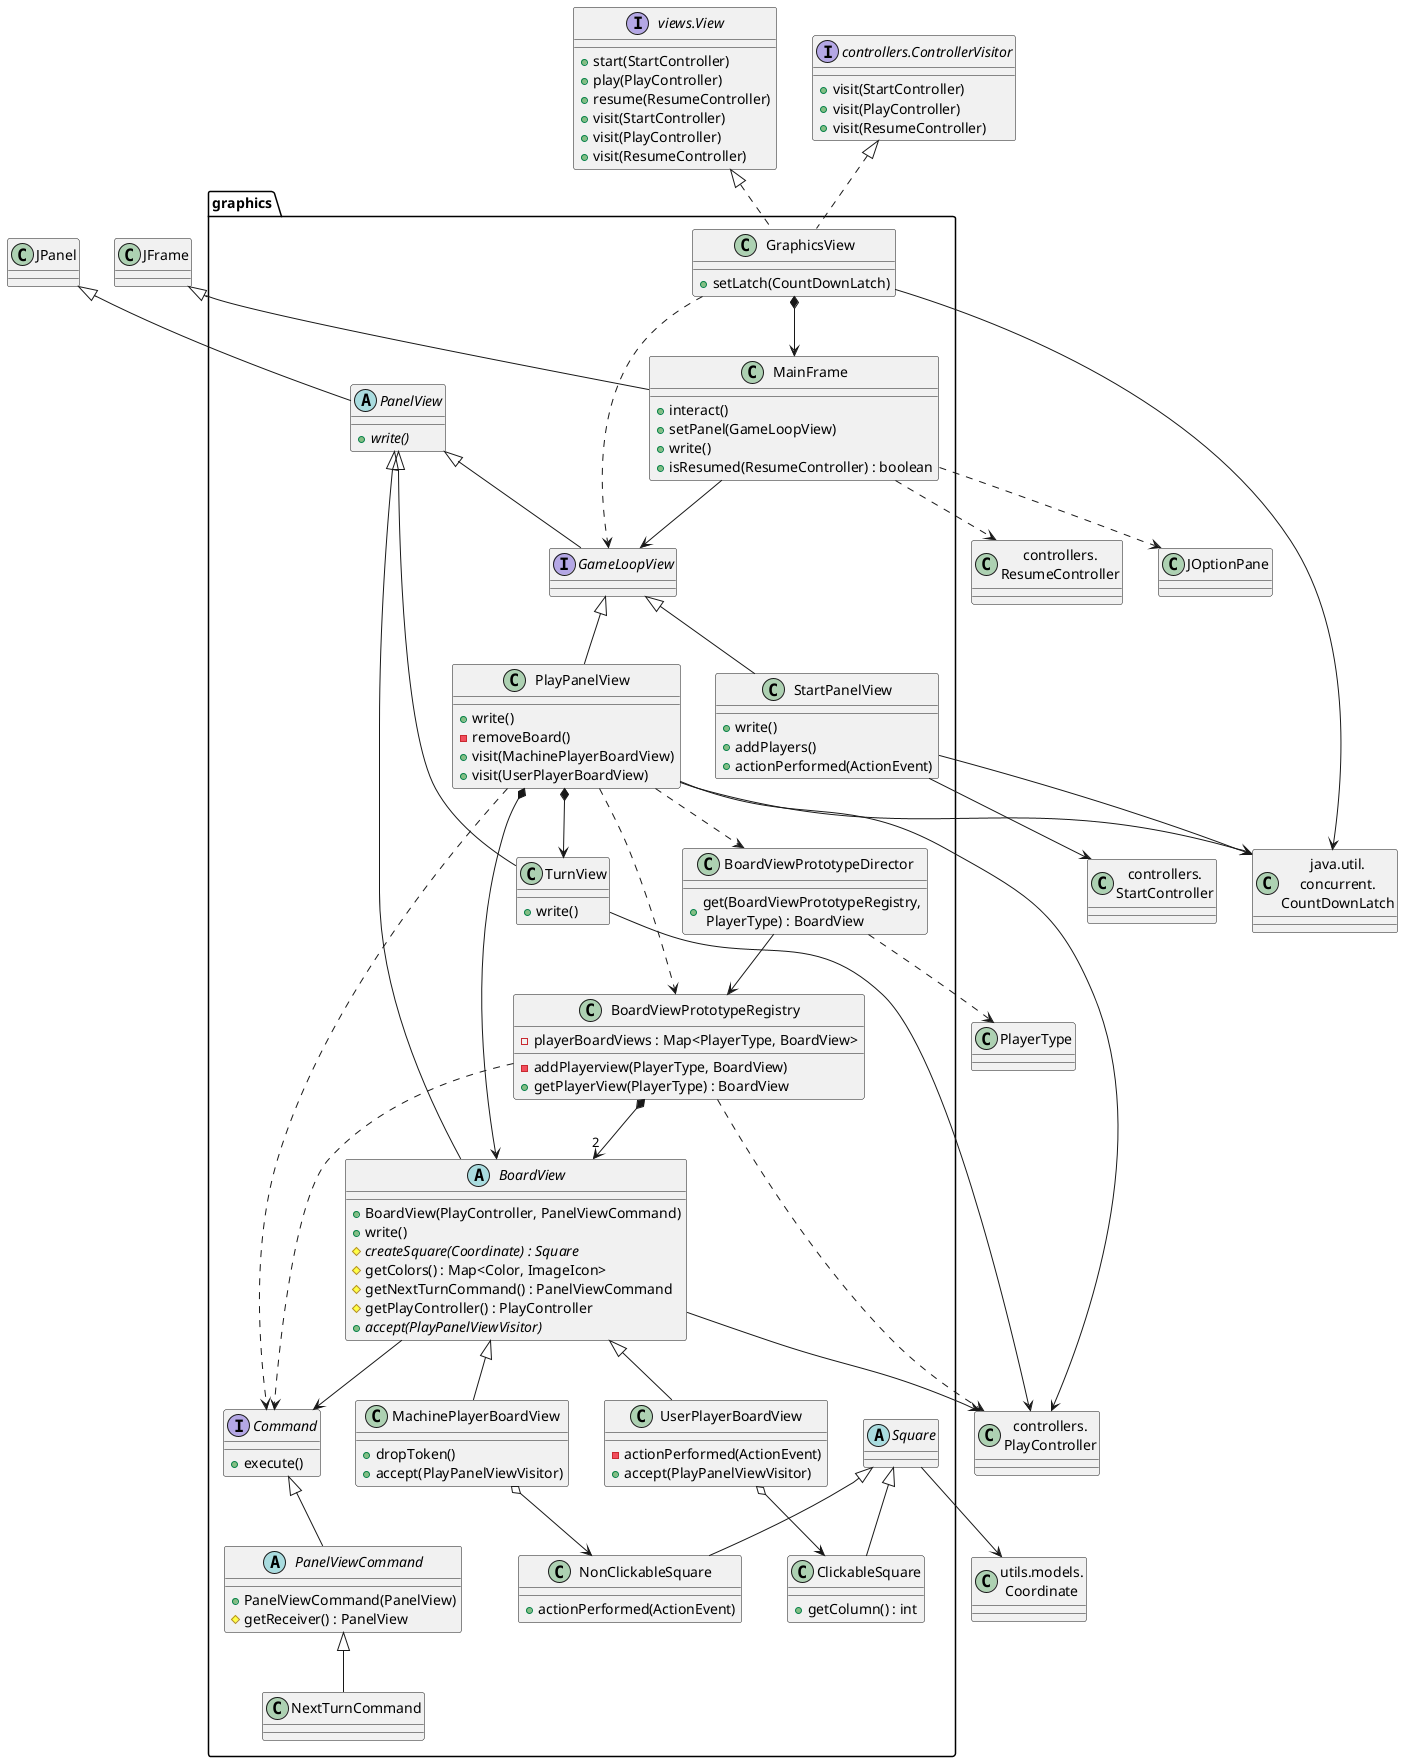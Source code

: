 @startuml connect4.connect4.views.graphics
class graphics.GraphicsView {
    +setLatch(CountDownLatch)
}

class CountDownLatch as "java.util.\nconcurrent.\nCountDownLatch"
class graphics.MainFrame{
     +interact()
    +setPanel(GameLoopView)
    +write()
    +isResumed(ResumeController) : boolean
}
abstract class graphics.PanelView {
    + {abstract} write()
}
interface graphics.GameLoopView
class graphics.StartPanelView {
    +write()
    +addPlayers()
    +actionPerformed(ActionEvent)
}

class graphics.PlayPanelView{
    +write()
    -removeBoard()
    +visit(MachinePlayerBoardView)
    +visit(UserPlayerBoardView)
}
abstract class graphics.BoardView {
    + BoardView(PlayController, PanelViewCommand)
    + write()
    #  {abstract}  createSquare(Coordinate) : Square
    # getColors() : Map<Color, ImageIcon>
    # getNextTurnCommand() : PanelViewCommand
    # getPlayController() : PlayController
    +  {abstract}  accept(PlayPanelViewVisitor)
}
class graphics.BoardViewPrototypeDirector{
    +get(BoardViewPrototypeRegistry,\n PlayerType) : BoardView
}
class graphics.BoardViewPrototypeRegistry{
    -playerBoardViews : Map<PlayerType, BoardView> 
    -addPlayerview(PlayerType, BoardView)
    +getPlayerView(PlayerType) : BoardView
}
interface graphics.Command {
    +execute()
}
abstract class graphics.PanelViewCommand {
    +PanelViewCommand(PanelView)
    #getReceiver() : PanelView
}
class graphics.MachinePlayerBoardView {
    +dropToken()
    +accept(PlayPanelViewVisitor)
}
class graphics.UserPlayerBoardView{
    -actionPerformed(ActionEvent)
    +accept(PlayPanelViewVisitor)
}

class graphics.NextTurnCommand
abstract class graphics.Square
class graphics.ClickableSquare {
    + getColumn() : int
}
class graphics.NonClickableSquare {
    + actionPerformed(ActionEvent)
}
class graphics.TurnView{
    +write()
}
abstract class graphics.PanelView
class StartController as "controllers.\nStartController"
class PlayController as "controllers.\nPlayController"
class ResumeController as "controllers.\nResumeController"
class Coordinate as "utils.models.\nCoordinate"
interface View as "views.View"{
    +start(StartController)
    +play(PlayController)
    +resume(ResumeController)
    +visit(StartController)
    +visit(PlayController)
    +visit(ResumeController)
}

interface ControllerVisitor as "controllers.ControllerVisitor" {
    +visit(StartController)
    +visit(PlayController)
    +visit(ResumeController)
}


GraphicsView --> CountDownLatch
class JFrame
JFrame <|-- MainFrame
GraphicsView *--> MainFrame


StartPanelView --> StartController
StartPanelView --> CountDownLatch
PlayPanelView --> PlayController
PlayPanelView --> CountDownLatch
BoardView --> PlayController
TurnView --> PlayController
MainFrame ..> ResumeController


View <|.. GraphicsView
ControllerVisitor <|.. GraphicsView

class JOptionPane
MainFrame ..> JOptionPane

JPanel <|-- PanelView
PanelView <|-- GameLoopView
GameLoopView <|-- StartPanelView
GameLoopView <|-- PlayPanelView
PanelView <|-- BoardView
PanelView <|-- TurnView

GraphicsView ..> GameLoopView
MainFrame --> GameLoopView

PlayPanelView *--> BoardView
PlayPanelView *--> TurnView
PlayPanelView ..> BoardViewPrototypeRegistry
PlayPanelView ..> BoardViewPrototypeDirector
BoardViewPrototypeDirector --> BoardViewPrototypeRegistry
BoardViewPrototypeDirector ..> PlayerType
BoardViewPrototypeRegistry ..> PlayController
BoardViewPrototypeRegistry ..> Command
BoardViewPrototypeRegistry *--> "2"BoardView


PlayPanelView ..> Command

Command <|-- PanelViewCommand
PanelViewCommand <|-- NextTurnCommand


BoardView <|-- MachinePlayerBoardView
BoardView <|-- UserPlayerBoardView
MachinePlayerBoardView o--> NonClickableSquare
UserPlayerBoardView o--> ClickableSquare
Square <|-- ClickableSquare
Square <|-- NonClickableSquare
BoardView --> Command

Square --> Coordinate
@enduml